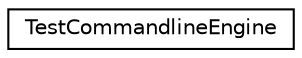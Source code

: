 digraph G
{
  edge [fontname="Helvetica",fontsize="10",labelfontname="Helvetica",labelfontsize="10"];
  node [fontname="Helvetica",fontsize="10",shape=record];
  rankdir="LR";
  Node1 [label="TestCommandlineEngine",height=0.2,width=0.4,color="black", fillcolor="white", style="filled",URL="$structTestCommandlineEngine.html"];
}
